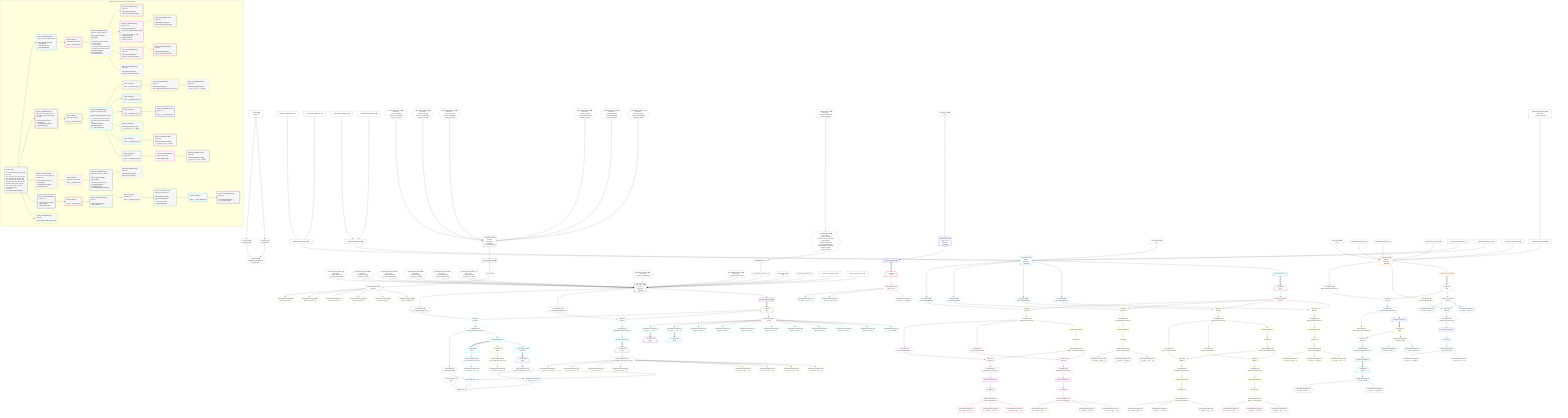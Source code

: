 %%{init: {'themeVariables': { 'fontSize': '12px'}}}%%
graph TD
    classDef path fill:#eee,stroke:#000,color:#000
    classDef plan fill:#fff,stroke-width:1px,color:#000
    classDef itemplan fill:#fff,stroke-width:2px,color:#000
    classDef unbatchedplan fill:#dff,stroke-width:1px,color:#000
    classDef sideeffectplan fill:#fcc,stroke-width:2px,color:#000
    classDef bucket fill:#f6f6f6,color:#000,stroke-width:2px,text-align:left

    subgraph "Buckets for queries/v4/procedure-computed-fields"
    Bucket0("Bucket 0 (root)<br /><br />1: 291, 295, 299, 307, 311, 315, 323, 327, 331<br />ᐳ: 6, 9, 10, 12, 17, 22, 27, 109, 110, 127, 168, 169, 274, 343, 344, 345, 346, 347, 348, 349, 350, 351, 352, 353, 354, 11, 41, 45, 48, 51, 54, 57, 89, 102, 122, 132, 135, 138, 141, 144, 152, 275, 146, 154, 160<br />2: 30, 303, 319, 335<br />3: 33, 339<br />ᐳ: First[32], PgSelectSingle[34]"):::bucket
    Bucket1("Bucket 1 (nullableBoundary)<br />Deps: 11, 12, 291, 303, 307, 319<br /><br />ROOT Connectionᐸ8ᐳ[12]<br />1: PgSelect[36]<br />ᐳ: 292, 304, 308, 320<br />2: PgSelectRows[59]"):::bucket
    Bucket2("Bucket 2 (nullableBoundary)<br />Deps: 11, 17, 89, 102, 122, 132, 135, 138, 141, 144, 160, 323, 168, 327, 169<br /><br />ROOT Connectionᐸ15ᐳ[17]<br />1: PgSelect[37]<br />ᐳ: Access[324], Access[328]<br />2: PgSelectRows[60]"):::bucket
    Bucket3("Bucket 3 (nullableBoundary)<br />Deps: 11, 22, 127, 331, 109, 274, 339, 110, 275<br /><br />ROOT Connectionᐸ20ᐳ[22]<br />1: PgSelect[38]<br />ᐳ: Access[332], Access[340]<br />2: PgSelectRows[61]"):::bucket
    Bucket4("Bucket 4 (nullableBoundary)<br />Deps: 11, 27<br /><br />ROOT Connectionᐸ25ᐳ[27]<br />1: PgSelect[39]<br />2: PgSelectRows[62]"):::bucket
    Bucket5("Bucket 5 (nullableBoundary)<br />Deps: 34<br /><br />ROOT PgSelectSingleᐸpersonᐳ[34]"):::bucket
    Bucket6("Bucket 6 (listItem)<br />Deps: 292, 304, 308, 320<br /><br />ROOT __Item{6}ᐸ59ᐳ[63]"):::bucket
    Bucket7("Bucket 7 (listItem)<br />Deps: 324, 328, 169<br /><br />ROOT __Item{7}ᐸ60ᐳ[65]"):::bucket
    Bucket8("Bucket 8 (listItem)<br />Deps: 332, 340, 110, 275<br /><br />ROOT __Item{8}ᐸ61ᐳ[67]"):::bucket
    Bucket9("Bucket 9 (listItem)<br /><br />ROOT __Item{9}ᐸ62ᐳ[69]"):::bucket
    Bucket10("Bucket 10 (nullableBoundary)<br />Deps: 292, 64, 304, 308, 320<br /><br />ROOT PgSelectSingle{6}ᐸtypesᐳ[64]<br />1: <br />ᐳ: 293, 305, 309, 321, 294, 306, 310, 322, 296, 300<br />2: 77, 86, 99, 119<br />ᐳ: 76, 78, 85, 87, 98, 100, 118, 120, 175, 194, 216, 297, 298, 301, 302<br />3: PgSelectRows[180], PgSelectRows[199]<br />ᐳ: 179, 181, 198, 200"):::bucket
    Bucket11("Bucket 11 (nullableBoundary)<br />Deps: 66, 324, 65, 328, 169<br /><br />ROOT PgSelectSingle{7}ᐸpostᐳ[66]<br />1: <br />ᐳ: 79, 90, 103, 123, 133, 136, 139, 142, 145, 162, 164, 325, 329, 326, 330<br />2: PgSelectRows[170], PgSelectRows[211]<br />3: __ListTransform[210]"):::bucket
    Bucket12("Bucket 12 (nullableBoundary)<br />Deps: 68, 332, 340, 67, 110, 275<br /><br />ROOT PgSelectSingle{8}ᐸpersonᐳ[68]<br />1: <br />ᐳ: 80, 92, 333, 341, 334, 342<br />2: PgSelectRows[129], PgSelectRows[219]<br />ᐳ: First[128], PgSelectSingle[130]"):::bucket
    Bucket13("Bucket 13 (nullableBoundary)<br />Deps: 70<br /><br />ROOT PgSelectSingle{9}ᐸedge_caseᐳ[70]"):::bucket
    Bucket14("Bucket 14 (nullableBoundary)<br />Deps: 100<br /><br />ROOT PgSelectSingle{10}ᐸfrmcdc_compoundTypeᐳ[100]"):::bucket
    Bucket15("Bucket 15 (nullableBoundary)<br />Deps: 322, 120<br /><br />ROOT PgSelectSingle{10}ᐸfrmcdc_nestedCompoundTypeᐳ[120]<br />1: <br />ᐳ: 312, 316, 313, 314, 317, 318<br />2: PgSelectRows[190], PgSelectRows[206]<br />ᐳ: 189, 191, 205, 207"):::bucket
    Bucket16("Bucket 16 (nullableBoundary)<br />Deps: 130<br /><br />ROOT PgSelectSingle{12}ᐸperson_first_postᐳ[130]"):::bucket
    Bucket17("Bucket 17 (listItem)<br /><br />ROOT __Item{17}ᐸ170ᐳ[171]"):::bucket
    Bucket18("Bucket 18 (listItem)<br /><br />ROOT __Item{18}ᐸ162ᐳ[173]"):::bucket
    Bucket19("Bucket 19 (listItem)<br /><br />ROOT __Item{19}ᐸ164ᐳ[174]"):::bucket
    Bucket20("Bucket 20 (nullableBoundary)<br />Deps: 172<br /><br />ROOT PgSelectSingle{17}ᐸpost_computed_compound_type_arrayᐳ[172]"):::bucket
    Bucket21("Bucket 21 (nullableBoundary)<br />Deps: 174<br /><br />ROOT __Item{19}ᐸ164ᐳ[174]"):::bucket
    Bucket22("Bucket 22 (subroutine)<br /><br />ROOT PgClassExpression{22}ᐸ__post_com...al_set__.vᐳ[214]"):::bucket
    Bucket23("Bucket 23 (nullableBoundary)<br />Deps: 181<br /><br />ROOT PgSelectSingle{10}ᐸfrmcdc_compoundTypeᐳ[181]"):::bucket
    Bucket24("Bucket 24 (nullableBoundary)<br />Deps: 191<br /><br />ROOT PgSelectSingle{15}ᐸfrmcdc_compoundTypeᐳ[191]"):::bucket
    Bucket25("Bucket 25 (nullableBoundary)<br />Deps: 200<br /><br />ROOT PgSelectSingle{10}ᐸfrmcdc_compoundTypeᐳ[200]"):::bucket
    Bucket26("Bucket 26 (nullableBoundary)<br />Deps: 207<br /><br />ROOT PgSelectSingle{15}ᐸfrmcdc_compoundTypeᐳ[207]"):::bucket
    Bucket27("Bucket 27 (listItem)<br />Deps: 342, 275<br /><br />ROOT __Item{27}ᐸ219ᐳ[221]"):::bucket
    Bucket28("Bucket 28 (listItem)<br /><br />ROOT __Item{28}ᐸ211ᐳ[223]"):::bucket
    Bucket29("Bucket 29 (listItem)<br />Deps: 169, 330<br /><br />ROOT __Item{29}ᐸ210ᐳ[226]"):::bucket
    Bucket30("Bucket 30 (nullableBoundary)<br />Deps: 222, 336, 221, 275<br /><br />ROOT PgSelectSingle{27}ᐸperson_friendsᐳ[222]<br />1: <br />ᐳ: 262, 266, 337, 338<br />2: PgSelectRows[285]"):::bucket
    Bucket31("Bucket 31 (nullableBoundary)<br />Deps: 225<br /><br />ROOT PgClassExpression{28}ᐸ__post_com...al_set__.vᐳ[225]"):::bucket
    Bucket32("Bucket 32 (nullableBoundary)<br />Deps: 229, 228, 231<br /><br />ROOT Edge{29}[229]"):::bucket
    Bucket33("Bucket 33 (nullableBoundary)<br />Deps: 244<br /><br />ROOT PgClassExpression{20}ᐸ__post_com...rray__.”g”ᐳ[244]"):::bucket
    Bucket34("Bucket 34 (nullableBoundary)<br />Deps: 228<br /><br />ROOT PgClassExpression{29}ᐸ__post_com...al_set__.vᐳ[228]"):::bucket
    Bucket35("Bucket 35 (listItem)<br /><br />ROOT __Item{35}ᐸ285ᐳ[286]"):::bucket
    Bucket36("Bucket 36 (nullableBoundary)<br />Deps: 287<br /><br />ROOT PgSelectSingle{35}ᐸperson_friendsᐳ[287]"):::bucket
    end
    Bucket0 --> Bucket1 & Bucket2 & Bucket3 & Bucket4 & Bucket5
    Bucket1 --> Bucket6
    Bucket2 --> Bucket7
    Bucket3 --> Bucket8
    Bucket4 --> Bucket9
    Bucket6 --> Bucket10
    Bucket7 --> Bucket11
    Bucket8 --> Bucket12
    Bucket9 --> Bucket13
    Bucket10 --> Bucket14 & Bucket15 & Bucket23 & Bucket25
    Bucket11 --> Bucket17 & Bucket18 & Bucket19 & Bucket22 & Bucket28 & Bucket29
    Bucket12 --> Bucket16 & Bucket27
    Bucket15 --> Bucket24 & Bucket26
    Bucket17 --> Bucket20
    Bucket19 --> Bucket21
    Bucket20 --> Bucket33
    Bucket27 --> Bucket30
    Bucket28 --> Bucket31
    Bucket29 --> Bucket32
    Bucket30 --> Bucket35
    Bucket32 --> Bucket34
    Bucket35 --> Bucket36

    %% plan dependencies
    PgSelect30[["PgSelect[30∈0] ➊<br />ᐸpersonᐳ<br />More deps:<br />- Object[11]<br />- Constantᐸ1ᐳ[343]"]]:::plan
    PgFromExpression41{{"PgFromExpression[41∈0] ➊<br />More deps:<br />- Constantᐸ1ᐳ[343]<br />- Constantᐸundefinedᐳ[6]<br />- Constantᐸ7ᐳ[344]"}}:::plan
    PgFromExpression45{{"PgFromExpression[45∈0] ➊<br />More deps:<br />- Constantᐸ1ᐳ[343]<br />- Constantᐸ8ᐳ[345]<br />- Constantᐸ7ᐳ[344]"}}:::plan
    PgFromExpression48{{"PgFromExpression[48∈0] ➊<br />More deps:<br />- Constantᐸ1ᐳ[343]<br />- Constantᐸundefinedᐳ[6]<br />- Constantᐸ7ᐳ[344]"}}:::plan
    PgFromExpression51{{"PgFromExpression[51∈0] ➊<br />More deps:<br />- Constantᐸ1ᐳ[343]<br />- Constantᐸundefinedᐳ[6]<br />- Constantᐸ7ᐳ[344]"}}:::plan
    PgFromExpression54{{"PgFromExpression[54∈0] ➊<br />More deps:<br />- Constantᐸ1ᐳ[343]<br />- Constantᐸundefinedᐳ[6]<br />- Constantᐸ7ᐳ[344]"}}:::plan
    PgFromExpression57{{"PgFromExpression[57∈0] ➊<br />More deps:<br />- Constantᐸ1ᐳ[343]<br />- Constantᐸundefinedᐳ[6]<br />- Constantᐸ7ᐳ[344]"}}:::plan
    PgFromExpression41 & PgFromExpression45 & PgFromExpression48 & PgFromExpression51 & PgFromExpression54 & PgFromExpression57 --> PgSelect30
    __InputObject146{{"__InputObject[146∈0] ➊<br />More deps:<br />- Constantᐸ419ᐳ[349]<br />- Constantᐸ'easy cheesy baked potatoes'ᐳ[350]<br />- Constantᐸ'red'ᐳ[351]<br />- Constantᐸundefinedᐳ[6]<br />- Constantᐸ'BAR_FOO'ᐳ[352]<br />- Constantᐸ''ᐳ[353]<br />- Constantᐸ8ᐳ[345]"}}:::plan
    __InputObject152{{"__InputObject[152∈0] ➊<br />More deps:<br />- Constantᐸundefinedᐳ[6]<br />- Constantᐸ5ᐳ[354]"}}:::plan
    __InputObject152 --> __InputObject146
    Object11{{"Object[11∈0] ➊<br />ᐸ{pgSettings,withPgClient}ᐳ<br />Dependents: 5"}}:::plan
    Access9{{"Access[9∈0] ➊<br />ᐸ2.pgSettingsᐳ"}}:::plan
    Access10{{"Access[10∈0] ➊<br />ᐸ2.withPgClientᐳ"}}:::plan
    Access9 & Access10 --> Object11
    PgFromExpression102{{"PgFromExpression[102∈0] ➊<br />More deps:<br />- Constantᐸ15ᐳ[346]<br />- Constantᐸundefinedᐳ[6]"}}:::plan
    PgFromExpression122{{"PgFromExpression[122∈0] ➊<br />More deps:<br />- Constantᐸ20ᐳ[347]<br />- Constantᐸ'[...]'ᐳ[348]"}}:::plan
    PgFromExpression135{{"PgFromExpression[135∈0] ➊<br />More deps:<br />- Constantᐸ15ᐳ[346]<br />- Constantᐸundefinedᐳ[6]"}}:::plan
    PgFromExpression138{{"PgFromExpression[138∈0] ➊<br />More deps:<br />- Constantᐸ20ᐳ[347]<br />- Constantᐸ'[...]'ᐳ[348]"}}:::plan
    PgFromExpression141{{"PgFromExpression[141∈0] ➊<br />More deps:<br />- Constantᐸ15ᐳ[346]<br />- Constantᐸundefinedᐳ[6]"}}:::plan
    PgFromExpression144{{"PgFromExpression[144∈0] ➊<br />More deps:<br />- Constantᐸ20ᐳ[347]<br />- Constantᐸ'[...]'ᐳ[348]"}}:::plan
    PgSelectInlineApply303["PgSelectInlineApply[303∈0] ➊"]:::plan
    PgSelectInlineApply295["PgSelectInlineApply[295∈0] ➊"]:::plan
    PgSelectInlineApply299["PgSelectInlineApply[299∈0] ➊"]:::plan
    PgSelectInlineApply295 & PgSelectInlineApply299 --> PgSelectInlineApply303
    PgSelectInlineApply319["PgSelectInlineApply[319∈0] ➊"]:::plan
    PgSelectInlineApply311["PgSelectInlineApply[311∈0] ➊"]:::plan
    PgSelectInlineApply315["PgSelectInlineApply[315∈0] ➊"]:::plan
    PgSelectInlineApply311 & PgSelectInlineApply315 --> PgSelectInlineApply319
    __Value2["__Value[2∈0] ➊<br />ᐸcontextᐳ"]:::plan
    __Value2 --> Access9
    __Value2 --> Access10
    First32{{"First[32∈0] ➊"}}:::plan
    PgSelectRows33[["PgSelectRows[33∈0] ➊"]]:::plan
    PgSelectRows33 --> First32
    PgSelect30 --> PgSelectRows33
    PgSelectSingle34{{"PgSelectSingle[34∈0] ➊<br />ᐸpersonᐳ"}}:::plan
    First32 --> PgSelectSingle34
    PgFromExpression89{{"PgFromExpression[89∈0] ➊<br />More deps:<br />- Constantᐸundefinedᐳ[6]"}}:::plan
    PgFromExpression132{{"PgFromExpression[132∈0] ➊<br />More deps:<br />- Constantᐸundefinedᐳ[6]"}}:::plan
    BakedInput154{{"BakedInput[154∈0] ➊"}}:::plan
    __InputObject146 --> BakedInput154
    PgFromExpression160{{"PgFromExpression[160∈0] ➊"}}:::plan
    BakedInput154 --> PgFromExpression160
    PgSelectInlineApply335["PgSelectInlineApply[335∈0] ➊<br />More deps:<br />- Constantᐸ1ᐳ[343]"]:::plan
    PgSelectInlineApply339["PgSelectInlineApply[339∈0] ➊"]:::plan
    PgSelectInlineApply335 --> PgSelectInlineApply339
    Connection12{{"Connection[12∈0] ➊<br />ᐸ8ᐳ"}}:::plan
    Connection17{{"Connection[17∈0] ➊<br />ᐸ15ᐳ"}}:::plan
    Connection22{{"Connection[22∈0] ➊<br />ᐸ20ᐳ"}}:::plan
    Connection27{{"Connection[27∈0] ➊<br />ᐸ25ᐳ"}}:::plan
    PgFromExpression109{{"PgFromExpression[109∈0] ➊"}}:::plan
    PgFromExpression127{{"PgFromExpression[127∈0] ➊"}}:::plan
    PgFromExpression168{{"PgFromExpression[168∈0] ➊"}}:::plan
    Connection169{{"Connection[169∈0] ➊<br />ᐸ166ᐳ"}}:::plan
    PgFromExpression274{{"PgFromExpression[274∈0] ➊"}}:::plan
    PgSelectInlineApply291["PgSelectInlineApply[291∈0] ➊"]:::plan
    PgSelectInlineApply307["PgSelectInlineApply[307∈0] ➊"]:::plan
    PgSelectInlineApply323["PgSelectInlineApply[323∈0] ➊"]:::plan
    PgSelectInlineApply327["PgSelectInlineApply[327∈0] ➊"]:::plan
    PgSelectInlineApply331["PgSelectInlineApply[331∈0] ➊"]:::plan
    PgSelect36[["PgSelect[36∈1] ➊<br />ᐸtypesᐳ<br />More deps:<br />- Object[11]"]]:::plan
    Connection12 & PgSelectInlineApply291 & PgSelectInlineApply303 & PgSelectInlineApply307 & PgSelectInlineApply319 --> PgSelect36
    PgSelectRows59[["PgSelectRows[59∈1] ➊"]]:::plan
    PgSelect36 --> PgSelectRows59
    Access292{{"Access[292∈1] ➊<br />ᐸ36.m.joinDetailsFor72ᐳ"}}:::plan
    PgSelect36 --> Access292
    Access304{{"Access[304∈1] ➊<br />ᐸ36.m.joinDetailsFor83ᐳ"}}:::plan
    PgSelect36 --> Access304
    Access308{{"Access[308∈1] ➊<br />ᐸ36.m.joinDetailsFor96ᐳ"}}:::plan
    PgSelect36 --> Access308
    Access320{{"Access[320∈1] ➊<br />ᐸ36.m.joinDetailsFor116ᐳ"}}:::plan
    PgSelect36 --> Access320
    PgSelect37[["PgSelect[37∈2] ➊<br />ᐸpostᐳ<br />More deps:<br />- Object[11]"]]:::plan
    Connection17 & PgFromExpression89 & PgFromExpression102 & PgFromExpression122 & PgFromExpression132 & PgFromExpression135 & PgFromExpression138 & PgFromExpression141 & PgFromExpression144 & PgFromExpression160 & PgSelectInlineApply323 & PgFromExpression168 & PgSelectInlineApply327 --> PgSelect37
    PgSelectRows60[["PgSelectRows[60∈2] ➊"]]:::plan
    PgSelect37 --> PgSelectRows60
    Access324{{"Access[324∈2] ➊<br />ᐸ37.m.subqueryDetailsFor156ᐳ"}}:::plan
    PgSelect37 --> Access324
    Access328{{"Access[328∈2] ➊<br />ᐸ37.m.subqueryDetailsFor193ᐳ"}}:::plan
    PgSelect37 --> Access328
    PgSelect38[["PgSelect[38∈3] ➊<br />ᐸpersonᐳ<br />More deps:<br />- Object[11]"]]:::plan
    Connection22 & PgFromExpression127 & PgSelectInlineApply331 & PgFromExpression109 & PgFromExpression274 & PgSelectInlineApply339 --> PgSelect38
    PgSelectRows61[["PgSelectRows[61∈3] ➊"]]:::plan
    PgSelect38 --> PgSelectRows61
    Access332{{"Access[332∈3] ➊<br />ᐸ38.m.joinDetailsFor125ᐳ"}}:::plan
    PgSelect38 --> Access332
    Access340{{"Access[340∈3] ➊<br />ᐸ38.m.subqueryDetailsFor183ᐳ"}}:::plan
    PgSelect38 --> Access340
    PgSelect39[["PgSelect[39∈4] ➊<br />ᐸedge_caseᐳ<br />More deps:<br />- Object[11]"]]:::plan
    Connection27 --> PgSelect39
    PgSelectRows62[["PgSelectRows[62∈4] ➊"]]:::plan
    PgSelect39 --> PgSelectRows62
    PgClassExpression42{{"PgClassExpression[42∈5] ➊<br />ᐸ(1/0) /* E...ferred! */ᐳ"}}:::plan
    PgSelectSingle34 --> PgClassExpression42
    PgClassExpression46{{"PgClassExpression[46∈5] ➊<br />ᐸ(1/0) /* E...ferred! */ᐳ"}}:::plan
    PgSelectSingle34 --> PgClassExpression46
    PgClassExpression49{{"PgClassExpression[49∈5] ➊<br />ᐸ(1/0) /* E...ferred! */ᐳ"}}:::plan
    PgSelectSingle34 --> PgClassExpression49
    PgClassExpression52{{"PgClassExpression[52∈5] ➊<br />ᐸ(1/0) /* E...ferred! */ᐳ"}}:::plan
    PgSelectSingle34 --> PgClassExpression52
    PgClassExpression55{{"PgClassExpression[55∈5] ➊<br />ᐸ(1/0) /* E...ferred! */ᐳ"}}:::plan
    PgSelectSingle34 --> PgClassExpression55
    PgClassExpression58{{"PgClassExpression[58∈5] ➊<br />ᐸ(1/0) /* E...ferred! */ᐳ"}}:::plan
    PgSelectSingle34 --> PgClassExpression58
    __Item63[/"__Item[63∈6]<br />ᐸ59ᐳ"\]:::itemplan
    PgSelectRows59 ==> __Item63
    PgSelectSingle64{{"PgSelectSingle[64∈6]<br />ᐸtypesᐳ"}}:::plan
    __Item63 --> PgSelectSingle64
    __Item65[/"__Item[65∈7]<br />ᐸ60ᐳ"\]:::itemplan
    PgSelectRows60 ==> __Item65
    PgSelectSingle66{{"PgSelectSingle[66∈7]<br />ᐸpostᐳ"}}:::plan
    __Item65 --> PgSelectSingle66
    __Item67[/"__Item[67∈8]<br />ᐸ61ᐳ"\]:::itemplan
    PgSelectRows61 ==> __Item67
    PgSelectSingle68{{"PgSelectSingle[68∈8]<br />ᐸpersonᐳ"}}:::plan
    __Item67 --> PgSelectSingle68
    __Item69[/"__Item[69∈9]<br />ᐸ62ᐳ"\]:::itemplan
    PgSelectRows62 ==> __Item69
    PgSelectSingle70{{"PgSelectSingle[70∈9]<br />ᐸedge_caseᐳ"}}:::plan
    __Item69 --> PgSelectSingle70
    List293{{"List[293∈10]<br />ᐸ292,64ᐳ"}}:::plan
    Access292 & PgSelectSingle64 --> List293
    List297{{"List[297∈10]<br />ᐸ296,87ᐳ"}}:::plan
    Access296{{"Access[296∈10]<br />ᐸ306.m.joinDetailsFor177ᐳ"}}:::plan
    PgSelectSingle87{{"PgSelectSingle[87∈10]<br />ᐸfrmcdc_nestedCompoundTypeᐳ"}}:::plan
    Access296 & PgSelectSingle87 --> List297
    List301{{"List[301∈10]<br />ᐸ300,87ᐳ"}}:::plan
    Access300{{"Access[300∈10]<br />ᐸ306.m.joinDetailsFor196ᐳ"}}:::plan
    Access300 & PgSelectSingle87 --> List301
    List305{{"List[305∈10]<br />ᐸ304,64ᐳ"}}:::plan
    Access304 & PgSelectSingle64 --> List305
    List309{{"List[309∈10]<br />ᐸ308,64ᐳ"}}:::plan
    Access308 & PgSelectSingle64 --> List309
    List321{{"List[321∈10]<br />ᐸ320,64ᐳ"}}:::plan
    Access320 & PgSelectSingle64 --> List321
    First76{{"First[76∈10]"}}:::plan
    PgSelectRows77[["PgSelectRows[77∈10]"]]:::plan
    PgSelectRows77 --> First76
    Lambda294{{"Lambda[294∈10]<br />ᐸpgInlineViaJoinTransformᐳ"}}:::plan
    Lambda294 --> PgSelectRows77
    PgSelectSingle78{{"PgSelectSingle[78∈10]<br />ᐸfrmcdc_compoundTypeᐳ"}}:::plan
    First76 --> PgSelectSingle78
    First85{{"First[85∈10]"}}:::plan
    PgSelectRows86[["PgSelectRows[86∈10]"]]:::plan
    PgSelectRows86 --> First85
    Lambda306{{"Lambda[306∈10]<br />ᐸpgInlineViaJoinTransformᐳ"}}:::plan
    Lambda306 --> PgSelectRows86
    First85 --> PgSelectSingle87
    First98{{"First[98∈10]"}}:::plan
    PgSelectRows99[["PgSelectRows[99∈10]"]]:::plan
    PgSelectRows99 --> First98
    Lambda310{{"Lambda[310∈10]<br />ᐸpgInlineViaJoinTransformᐳ"}}:::plan
    Lambda310 --> PgSelectRows99
    PgSelectSingle100{{"PgSelectSingle[100∈10]<br />ᐸfrmcdc_compoundTypeᐳ"}}:::plan
    First98 --> PgSelectSingle100
    First118{{"First[118∈10]"}}:::plan
    PgSelectRows119[["PgSelectRows[119∈10]"]]:::plan
    PgSelectRows119 --> First118
    Lambda322{{"Lambda[322∈10]<br />ᐸpgInlineViaJoinTransformᐳ"}}:::plan
    Lambda322 --> PgSelectRows119
    PgSelectSingle120{{"PgSelectSingle[120∈10]<br />ᐸfrmcdc_nestedCompoundTypeᐳ"}}:::plan
    First118 --> PgSelectSingle120
    PgClassExpression175{{"PgClassExpression[175∈10]<br />ᐸ__frmcdc_c...type__.”a”ᐳ"}}:::plan
    PgSelectSingle78 --> PgClassExpression175
    First179{{"First[179∈10]"}}:::plan
    PgSelectRows180[["PgSelectRows[180∈10]"]]:::plan
    PgSelectRows180 --> First179
    Lambda298{{"Lambda[298∈10]<br />ᐸpgInlineViaJoinTransformᐳ"}}:::plan
    Lambda298 --> PgSelectRows180
    PgSelectSingle181{{"PgSelectSingle[181∈10]<br />ᐸfrmcdc_compoundTypeᐳ"}}:::plan
    First179 --> PgSelectSingle181
    PgClassExpression194{{"PgClassExpression[194∈10]<br />ᐸ__frmcdc_c....”foo_bar”ᐳ"}}:::plan
    PgSelectSingle78 --> PgClassExpression194
    First198{{"First[198∈10]"}}:::plan
    PgSelectRows199[["PgSelectRows[199∈10]"]]:::plan
    PgSelectRows199 --> First198
    Lambda302{{"Lambda[302∈10]<br />ᐸpgInlineViaJoinTransformᐳ"}}:::plan
    Lambda302 --> PgSelectRows199
    PgSelectSingle200{{"PgSelectSingle[200∈10]<br />ᐸfrmcdc_compoundTypeᐳ"}}:::plan
    First198 --> PgSelectSingle200
    PgClassExpression216{{"PgClassExpression[216∈10]<br />ᐸ”c”.”compo...nd_type__)ᐳ"}}:::plan
    PgSelectSingle78 --> PgClassExpression216
    List293 --> Lambda294
    Lambda306 --> Access296
    List297 --> Lambda298
    Lambda306 --> Access300
    List301 --> Lambda302
    List305 --> Lambda306
    List309 --> Lambda310
    List321 --> Lambda322
    List325{{"List[325∈11]<br />ᐸ324,65ᐳ"}}:::plan
    Access324 & __Item65 --> List325
    List329{{"List[329∈11]<br />ᐸ328,65ᐳ"}}:::plan
    Access328 & __Item65 --> List329
    PgClassExpression79{{"PgClassExpression[79∈11]<br />ᐸ__post__.”headline”ᐳ"}}:::plan
    PgSelectSingle66 --> PgClassExpression79
    PgClassExpression90{{"PgClassExpression[90∈11]<br />ᐸ(1/0) /* E...ferred! */ᐳ"}}:::plan
    PgSelectSingle66 --> PgClassExpression90
    PgClassExpression103{{"PgClassExpression[103∈11]<br />ᐸ(1/0) /* E...ferred! */ᐳ"}}:::plan
    PgSelectSingle66 --> PgClassExpression103
    PgClassExpression123{{"PgClassExpression[123∈11]<br />ᐸ(1/0) /* E...ferred! */ᐳ"}}:::plan
    PgSelectSingle66 --> PgClassExpression123
    PgClassExpression133{{"PgClassExpression[133∈11]<br />ᐸ(1/0) /* E...ferred! */ᐳ"}}:::plan
    PgSelectSingle66 --> PgClassExpression133
    PgClassExpression136{{"PgClassExpression[136∈11]<br />ᐸ(1/0) /* E...ferred! */ᐳ"}}:::plan
    PgSelectSingle66 --> PgClassExpression136
    PgClassExpression139{{"PgClassExpression[139∈11]<br />ᐸ(1/0) /* E...ferred! */ᐳ"}}:::plan
    PgSelectSingle66 --> PgClassExpression139
    PgClassExpression142{{"PgClassExpression[142∈11]<br />ᐸ(1/0) /* E...ferred! */ᐳ"}}:::plan
    PgSelectSingle66 --> PgClassExpression142
    PgClassExpression145{{"PgClassExpression[145∈11]<br />ᐸ(1/0) /* E...ferred! */ᐳ"}}:::plan
    PgSelectSingle66 --> PgClassExpression145
    PgClassExpression162{{"PgClassExpression[162∈11]<br />ᐸ”a”.”post_...(__post__)ᐳ"}}:::plan
    PgSelectSingle66 --> PgClassExpression162
    PgClassExpression164{{"PgClassExpression[164∈11]<br />ᐸ”a”.”post_...(__post__)ᐳ"}}:::plan
    PgSelectSingle66 --> PgClassExpression164
    PgSelectRows170[["PgSelectRows[170∈11]"]]:::plan
    Lambda326{{"Lambda[326∈11]<br />ᐸpgInlineViaSubqueryTransformᐳ"}}:::plan
    Lambda326 --> PgSelectRows170
    __ListTransform210[["__ListTransform[210∈11]<br />ᐸeach:209ᐳ"]]:::plan
    PgSelectRows211[["PgSelectRows[211∈11]"]]:::plan
    PgSelectRows211 --> __ListTransform210
    Lambda330{{"Lambda[330∈11]<br />ᐸpgInlineViaSubqueryTransformᐳ"}}:::plan
    Lambda330 --> PgSelectRows211
    List325 --> Lambda326
    List329 --> Lambda330
    List333{{"List[333∈12]<br />ᐸ332,68ᐳ"}}:::plan
    Access332 & PgSelectSingle68 --> List333
    List341{{"List[341∈12]<br />ᐸ340,67ᐳ"}}:::plan
    Access340 & __Item67 --> List341
    PgClassExpression80{{"PgClassExpression[80∈12]<br />ᐸ__person__...full_name”ᐳ"}}:::plan
    PgSelectSingle68 --> PgClassExpression80
    PgClassExpression92{{"PgClassExpression[92∈12]<br />ᐸ”c”.”perso..._person__)ᐳ"}}:::plan
    PgSelectSingle68 --> PgClassExpression92
    First128{{"First[128∈12]"}}:::plan
    PgSelectRows129[["PgSelectRows[129∈12]"]]:::plan
    PgSelectRows129 --> First128
    Lambda334{{"Lambda[334∈12]<br />ᐸpgInlineViaJoinTransformᐳ"}}:::plan
    Lambda334 --> PgSelectRows129
    PgSelectSingle130{{"PgSelectSingle[130∈12]<br />ᐸperson_first_postᐳ"}}:::plan
    First128 --> PgSelectSingle130
    PgSelectRows219[["PgSelectRows[219∈12]"]]:::plan
    Lambda342{{"Lambda[342∈12]<br />ᐸpgInlineViaSubqueryTransformᐳ"}}:::plan
    Lambda342 --> PgSelectRows219
    List333 --> Lambda334
    List341 --> Lambda342
    PgClassExpression81{{"PgClassExpression[81∈13]<br />ᐸ__edge_cas...s_default”ᐳ"}}:::plan
    PgSelectSingle70 --> PgClassExpression81
    PgClassExpression93{{"PgClassExpression[93∈13]<br />ᐸ__edge_cas...cast_easy”ᐳ"}}:::plan
    PgSelectSingle70 --> PgClassExpression93
    PgClassExpression112{{"PgClassExpression[112∈13]<br />ᐸ”c”.”edge_...ge_case__)ᐳ"}}:::plan
    PgSelectSingle70 --> PgClassExpression112
    PgClassExpression182{{"PgClassExpression[182∈14]<br />ᐸ__frmcdc_c...type__.”a”ᐳ"}}:::plan
    PgSelectSingle100 --> PgClassExpression182
    PgClassExpression201{{"PgClassExpression[201∈14]<br />ᐸ__frmcdc_c....”foo_bar”ᐳ"}}:::plan
    PgSelectSingle100 --> PgClassExpression201
    PgClassExpression218{{"PgClassExpression[218∈14]<br />ᐸ”c”.”compo...nd_type__)ᐳ"}}:::plan
    PgSelectSingle100 --> PgClassExpression218
    List313{{"List[313∈15]<br />ᐸ312,120ᐳ"}}:::plan
    Access312{{"Access[312∈15]<br />ᐸ322.m.joinDetailsFor185ᐳ"}}:::plan
    Access312 & PgSelectSingle120 --> List313
    List317{{"List[317∈15]<br />ᐸ316,120ᐳ"}}:::plan
    Access316{{"Access[316∈15]<br />ᐸ322.m.joinDetailsFor203ᐳ"}}:::plan
    Access316 & PgSelectSingle120 --> List317
    First189{{"First[189∈15]"}}:::plan
    PgSelectRows190[["PgSelectRows[190∈15]"]]:::plan
    PgSelectRows190 --> First189
    Lambda314{{"Lambda[314∈15]<br />ᐸpgInlineViaJoinTransformᐳ"}}:::plan
    Lambda314 --> PgSelectRows190
    PgSelectSingle191{{"PgSelectSingle[191∈15]<br />ᐸfrmcdc_compoundTypeᐳ"}}:::plan
    First189 --> PgSelectSingle191
    First205{{"First[205∈15]"}}:::plan
    PgSelectRows206[["PgSelectRows[206∈15]"]]:::plan
    PgSelectRows206 --> First205
    Lambda318{{"Lambda[318∈15]<br />ᐸpgInlineViaJoinTransformᐳ"}}:::plan
    Lambda318 --> PgSelectRows206
    PgSelectSingle207{{"PgSelectSingle[207∈15]<br />ᐸfrmcdc_compoundTypeᐳ"}}:::plan
    First205 --> PgSelectSingle207
    Lambda322 --> Access312
    List313 --> Lambda314
    Lambda322 --> Access316
    List317 --> Lambda318
    PgClassExpression192{{"PgClassExpression[192∈16]<br />ᐸ__person_f...ost__.”id”ᐳ"}}:::plan
    PgSelectSingle130 --> PgClassExpression192
    PgClassExpression208{{"PgClassExpression[208∈16]<br />ᐸ__person_f...”headline”ᐳ"}}:::plan
    PgSelectSingle130 --> PgClassExpression208
    __Item171[/"__Item[171∈17]<br />ᐸ170ᐳ"\]:::itemplan
    PgSelectRows170 ==> __Item171
    PgSelectSingle172{{"PgSelectSingle[172∈17]<br />ᐸpost_computed_compound_type_arrayᐳ"}}:::plan
    __Item171 --> PgSelectSingle172
    __Item173[/"__Item[173∈18]<br />ᐸ162ᐳ"\]:::itemplan
    PgClassExpression162 ==> __Item173
    __Item174[/"__Item[174∈19]<br />ᐸ164ᐳ"\]:::itemplan
    PgClassExpression164 ==> __Item174
    PgClassExpression232{{"PgClassExpression[232∈20]<br />ᐸ__post_com...rray__.”a”ᐳ"}}:::plan
    PgSelectSingle172 --> PgClassExpression232
    PgClassExpression234{{"PgClassExpression[234∈20]<br />ᐸ__post_com...rray__.”b”ᐳ"}}:::plan
    PgSelectSingle172 --> PgClassExpression234
    PgClassExpression236{{"PgClassExpression[236∈20]<br />ᐸ__post_com...rray__.”c”ᐳ"}}:::plan
    PgSelectSingle172 --> PgClassExpression236
    PgClassExpression238{{"PgClassExpression[238∈20]<br />ᐸ__post_com...rray__.”d”ᐳ"}}:::plan
    PgSelectSingle172 --> PgClassExpression238
    PgClassExpression240{{"PgClassExpression[240∈20]<br />ᐸ__post_com...rray__.”e”ᐳ"}}:::plan
    PgSelectSingle172 --> PgClassExpression240
    PgClassExpression242{{"PgClassExpression[242∈20]<br />ᐸ__post_com...rray__.”f”ᐳ"}}:::plan
    PgSelectSingle172 --> PgClassExpression242
    PgClassExpression244{{"PgClassExpression[244∈20]<br />ᐸ__post_com...rray__.”g”ᐳ"}}:::plan
    PgSelectSingle172 --> PgClassExpression244
    PgClassExpression245{{"PgClassExpression[245∈20]<br />ᐸ__post_com....”foo_bar”ᐳ"}}:::plan
    PgSelectSingle172 --> PgClassExpression245
    __Item212[/"__Item[212∈22]<br />ᐸ211ᐳ"\]:::itemplan
    PgSelectRows211 -.-> __Item212
    PgSelectSingle213{{"PgSelectSingle[213∈22]<br />ᐸpost_computed_interval_setᐳ"}}:::plan
    __Item212 --> PgSelectSingle213
    PgClassExpression214{{"PgClassExpression[214∈22]<br />ᐸ__post_com...al_set__.vᐳ"}}:::plan
    PgSelectSingle213 --> PgClassExpression214
    PgClassExpression246{{"PgClassExpression[246∈23]<br />ᐸ__frmcdc_c...type__.”a”ᐳ"}}:::plan
    PgSelectSingle181 --> PgClassExpression246
    PgClassExpression250{{"PgClassExpression[250∈23]<br />ᐸ__frmcdc_c....”foo_bar”ᐳ"}}:::plan
    PgSelectSingle181 --> PgClassExpression250
    PgClassExpression255{{"PgClassExpression[255∈23]<br />ᐸ”c”.”compo...nd_type__)ᐳ"}}:::plan
    PgSelectSingle181 --> PgClassExpression255
    PgClassExpression247{{"PgClassExpression[247∈24]<br />ᐸ__frmcdc_c...type__.”a”ᐳ"}}:::plan
    PgSelectSingle191 --> PgClassExpression247
    PgClassExpression251{{"PgClassExpression[251∈24]<br />ᐸ__frmcdc_c....”foo_bar”ᐳ"}}:::plan
    PgSelectSingle191 --> PgClassExpression251
    PgClassExpression257{{"PgClassExpression[257∈24]<br />ᐸ”c”.”compo...nd_type__)ᐳ"}}:::plan
    PgSelectSingle191 --> PgClassExpression257
    PgClassExpression248{{"PgClassExpression[248∈25]<br />ᐸ__frmcdc_c...type__.”a”ᐳ"}}:::plan
    PgSelectSingle200 --> PgClassExpression248
    PgClassExpression252{{"PgClassExpression[252∈25]<br />ᐸ__frmcdc_c....”foo_bar”ᐳ"}}:::plan
    PgSelectSingle200 --> PgClassExpression252
    PgClassExpression259{{"PgClassExpression[259∈25]<br />ᐸ”c”.”compo...nd_type__)ᐳ"}}:::plan
    PgSelectSingle200 --> PgClassExpression259
    PgClassExpression249{{"PgClassExpression[249∈26]<br />ᐸ__frmcdc_c...type__.”a”ᐳ"}}:::plan
    PgSelectSingle207 --> PgClassExpression249
    PgClassExpression253{{"PgClassExpression[253∈26]<br />ᐸ__frmcdc_c....”foo_bar”ᐳ"}}:::plan
    PgSelectSingle207 --> PgClassExpression253
    PgClassExpression261{{"PgClassExpression[261∈26]<br />ᐸ”c”.”compo...nd_type__)ᐳ"}}:::plan
    PgSelectSingle207 --> PgClassExpression261
    __Item221[/"__Item[221∈27]<br />ᐸ219ᐳ"\]:::itemplan
    PgSelectRows219 ==> __Item221
    PgSelectSingle222{{"PgSelectSingle[222∈27]<br />ᐸperson_friendsᐳ"}}:::plan
    __Item221 --> PgSelectSingle222
    Access336{{"Access[336∈27]<br />ᐸ342.m.subqueryDetailsFor282ᐳ"}}:::plan
    Lambda342 --> Access336
    __Item223[/"__Item[223∈28]<br />ᐸ211ᐳ"\]:::itemplan
    PgSelectRows211 ==> __Item223
    PgSelectSingle224{{"PgSelectSingle[224∈28]<br />ᐸpost_computed_interval_setᐳ"}}:::plan
    __Item223 --> PgSelectSingle224
    PgClassExpression225{{"PgClassExpression[225∈28]<br />ᐸ__post_com...al_set__.vᐳ"}}:::plan
    PgSelectSingle224 --> PgClassExpression225
    Edge229{{"Edge[229∈29]"}}:::plan
    PgClassExpression228{{"PgClassExpression[228∈29]<br />ᐸ__post_com...al_set__.vᐳ"}}:::plan
    PgCursor231{{"PgCursor[231∈29]"}}:::plan
    PgClassExpression228 & PgCursor231 & Connection169 --> Edge229
    PgSelectSingle227{{"PgSelectSingle[227∈29]<br />ᐸpost_computed_interval_setᐳ"}}:::plan
    Access230{{"Access[230∈29]<br />ᐸ330.cursorDetailsᐳ"}}:::plan
    PgSelectSingle227 & Access230 --> PgCursor231
    __Item226[/"__Item[226∈29]<br />ᐸ210ᐳ"\]:::itemplan
    __ListTransform210 ==> __Item226
    __Item226 --> PgSelectSingle227
    PgSelectSingle227 --> PgClassExpression228
    Lambda330 --> Access230
    List337{{"List[337∈30]<br />ᐸ336,221ᐳ"}}:::plan
    Access336 & __Item221 --> List337
    PgClassExpression262{{"PgClassExpression[262∈30]<br />ᐸ__person_f...full_name”ᐳ"}}:::plan
    PgSelectSingle222 --> PgClassExpression262
    PgClassExpression266{{"PgClassExpression[266∈30]<br />ᐸ”c”.”perso...friends__)ᐳ"}}:::plan
    PgSelectSingle222 --> PgClassExpression266
    PgSelectRows285[["PgSelectRows[285∈30]"]]:::plan
    Lambda338{{"Lambda[338∈30]<br />ᐸpgInlineViaSubqueryTransformᐳ"}}:::plan
    Lambda338 --> PgSelectRows285
    List337 --> Lambda338
    __Item286[/"__Item[286∈35]<br />ᐸ285ᐳ"\]:::itemplan
    PgSelectRows285 ==> __Item286
    PgSelectSingle287{{"PgSelectSingle[287∈35]<br />ᐸperson_friendsᐳ"}}:::plan
    __Item286 --> PgSelectSingle287
    PgClassExpression288{{"PgClassExpression[288∈36]<br />ᐸ__person_f...full_name”ᐳ"}}:::plan
    PgSelectSingle287 --> PgClassExpression288
    PgClassExpression290{{"PgClassExpression[290∈36]<br />ᐸ”c”.”perso...friends__)ᐳ"}}:::plan
    PgSelectSingle287 --> PgClassExpression290

    %% define steps
    classDef bucket0 stroke:#696969
    class Bucket0,__Value2,Access9,Access10,Object11,Connection12,Connection17,Connection22,Connection27,PgSelect30,First32,PgSelectRows33,PgSelectSingle34,PgFromExpression41,PgFromExpression45,PgFromExpression48,PgFromExpression51,PgFromExpression54,PgFromExpression57,PgFromExpression89,PgFromExpression102,PgFromExpression109,PgFromExpression122,PgFromExpression127,PgFromExpression132,PgFromExpression135,PgFromExpression138,PgFromExpression141,PgFromExpression144,__InputObject146,__InputObject152,BakedInput154,PgFromExpression160,PgFromExpression168,Connection169,PgFromExpression274,PgSelectInlineApply291,PgSelectInlineApply295,PgSelectInlineApply299,PgSelectInlineApply303,PgSelectInlineApply307,PgSelectInlineApply311,PgSelectInlineApply315,PgSelectInlineApply319,PgSelectInlineApply323,PgSelectInlineApply327,PgSelectInlineApply331,PgSelectInlineApply335,PgSelectInlineApply339 bucket0
    classDef bucket1 stroke:#00bfff
    class Bucket1,PgSelect36,PgSelectRows59,Access292,Access304,Access308,Access320 bucket1
    classDef bucket2 stroke:#7f007f
    class Bucket2,PgSelect37,PgSelectRows60,Access324,Access328 bucket2
    classDef bucket3 stroke:#ffa500
    class Bucket3,PgSelect38,PgSelectRows61,Access332,Access340 bucket3
    classDef bucket4 stroke:#0000ff
    class Bucket4,PgSelect39,PgSelectRows62 bucket4
    classDef bucket5 stroke:#7fff00
    class Bucket5,PgClassExpression42,PgClassExpression46,PgClassExpression49,PgClassExpression52,PgClassExpression55,PgClassExpression58 bucket5
    classDef bucket6 stroke:#ff1493
    class Bucket6,__Item63,PgSelectSingle64 bucket6
    classDef bucket7 stroke:#808000
    class Bucket7,__Item65,PgSelectSingle66 bucket7
    classDef bucket8 stroke:#dda0dd
    class Bucket8,__Item67,PgSelectSingle68 bucket8
    classDef bucket9 stroke:#ff0000
    class Bucket9,__Item69,PgSelectSingle70 bucket9
    classDef bucket10 stroke:#ffff00
    class Bucket10,First76,PgSelectRows77,PgSelectSingle78,First85,PgSelectRows86,PgSelectSingle87,First98,PgSelectRows99,PgSelectSingle100,First118,PgSelectRows119,PgSelectSingle120,PgClassExpression175,First179,PgSelectRows180,PgSelectSingle181,PgClassExpression194,First198,PgSelectRows199,PgSelectSingle200,PgClassExpression216,List293,Lambda294,Access296,List297,Lambda298,Access300,List301,Lambda302,List305,Lambda306,List309,Lambda310,List321,Lambda322 bucket10
    classDef bucket11 stroke:#00ffff
    class Bucket11,PgClassExpression79,PgClassExpression90,PgClassExpression103,PgClassExpression123,PgClassExpression133,PgClassExpression136,PgClassExpression139,PgClassExpression142,PgClassExpression145,PgClassExpression162,PgClassExpression164,PgSelectRows170,__ListTransform210,PgSelectRows211,List325,Lambda326,List329,Lambda330 bucket11
    classDef bucket12 stroke:#4169e1
    class Bucket12,PgClassExpression80,PgClassExpression92,First128,PgSelectRows129,PgSelectSingle130,PgSelectRows219,List333,Lambda334,List341,Lambda342 bucket12
    classDef bucket13 stroke:#3cb371
    class Bucket13,PgClassExpression81,PgClassExpression93,PgClassExpression112 bucket13
    classDef bucket14 stroke:#a52a2a
    class Bucket14,PgClassExpression182,PgClassExpression201,PgClassExpression218 bucket14
    classDef bucket15 stroke:#ff00ff
    class Bucket15,First189,PgSelectRows190,PgSelectSingle191,First205,PgSelectRows206,PgSelectSingle207,Access312,List313,Lambda314,Access316,List317,Lambda318 bucket15
    classDef bucket16 stroke:#f5deb3
    class Bucket16,PgClassExpression192,PgClassExpression208 bucket16
    classDef bucket17 stroke:#696969
    class Bucket17,__Item171,PgSelectSingle172 bucket17
    classDef bucket18 stroke:#00bfff
    class Bucket18,__Item173 bucket18
    classDef bucket19 stroke:#7f007f
    class Bucket19,__Item174 bucket19
    classDef bucket20 stroke:#ffa500
    class Bucket20,PgClassExpression232,PgClassExpression234,PgClassExpression236,PgClassExpression238,PgClassExpression240,PgClassExpression242,PgClassExpression244,PgClassExpression245 bucket20
    classDef bucket21 stroke:#0000ff
    class Bucket21 bucket21
    classDef bucket22 stroke:#7fff00
    class Bucket22,__Item212,PgSelectSingle213,PgClassExpression214 bucket22
    classDef bucket23 stroke:#ff1493
    class Bucket23,PgClassExpression246,PgClassExpression250,PgClassExpression255 bucket23
    classDef bucket24 stroke:#808000
    class Bucket24,PgClassExpression247,PgClassExpression251,PgClassExpression257 bucket24
    classDef bucket25 stroke:#dda0dd
    class Bucket25,PgClassExpression248,PgClassExpression252,PgClassExpression259 bucket25
    classDef bucket26 stroke:#ff0000
    class Bucket26,PgClassExpression249,PgClassExpression253,PgClassExpression261 bucket26
    classDef bucket27 stroke:#ffff00
    class Bucket27,__Item221,PgSelectSingle222,Access336 bucket27
    classDef bucket28 stroke:#00ffff
    class Bucket28,__Item223,PgSelectSingle224,PgClassExpression225 bucket28
    classDef bucket29 stroke:#4169e1
    class Bucket29,__Item226,PgSelectSingle227,PgClassExpression228,Edge229,Access230,PgCursor231 bucket29
    classDef bucket30 stroke:#3cb371
    class Bucket30,PgClassExpression262,PgClassExpression266,PgSelectRows285,List337,Lambda338 bucket30
    classDef bucket31 stroke:#a52a2a
    class Bucket31 bucket31
    classDef bucket32 stroke:#ff00ff
    class Bucket32 bucket32
    classDef bucket33 stroke:#f5deb3
    class Bucket33 bucket33
    classDef bucket34 stroke:#696969
    class Bucket34 bucket34
    classDef bucket35 stroke:#00bfff
    class Bucket35,__Item286,PgSelectSingle287 bucket35
    classDef bucket36 stroke:#7f007f
    class Bucket36,PgClassExpression288,PgClassExpression290 bucket36
